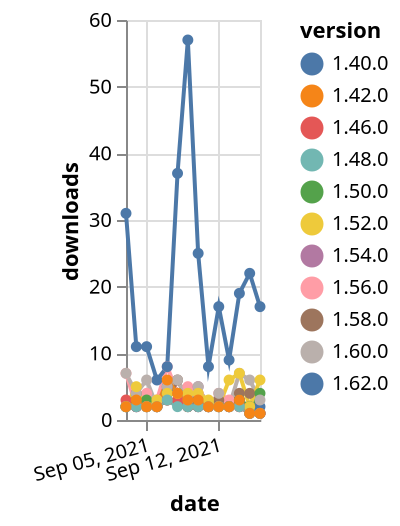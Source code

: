 {"$schema": "https://vega.github.io/schema/vega-lite/v5.json", "description": "A simple bar chart with embedded data.", "data": {"values": [{"date": "2021-09-03", "total": 3540, "delta": 7, "version": "1.56.0"}, {"date": "2021-09-04", "total": 3542, "delta": 2, "version": "1.56.0"}, {"date": "2021-09-05", "total": 3546, "delta": 4, "version": "1.56.0"}, {"date": "2021-09-06", "total": 3549, "delta": 3, "version": "1.56.0"}, {"date": "2021-09-07", "total": 3557, "delta": 8, "version": "1.56.0"}, {"date": "2021-09-08", "total": 3561, "delta": 4, "version": "1.56.0"}, {"date": "2021-09-09", "total": 3566, "delta": 5, "version": "1.56.0"}, {"date": "2021-09-10", "total": 3570, "delta": 4, "version": "1.56.0"}, {"date": "2021-09-11", "total": 3572, "delta": 2, "version": "1.56.0"}, {"date": "2021-09-12", "total": 3576, "delta": 4, "version": "1.56.0"}, {"date": "2021-09-13", "total": 3579, "delta": 3, "version": "1.56.0"}, {"date": "2021-09-14", "total": 3581, "delta": 2, "version": "1.56.0"}, {"date": "2021-09-15", "total": 3583, "delta": 2, "version": "1.56.0"}, {"date": "2021-09-16", "total": 3584, "delta": 1, "version": "1.56.0"}, {"date": "2021-09-03", "total": 3129, "delta": 2, "version": "1.54.0"}, {"date": "2021-09-04", "total": 3131, "delta": 2, "version": "1.54.0"}, {"date": "2021-09-05", "total": 3133, "delta": 2, "version": "1.54.0"}, {"date": "2021-09-06", "total": 3135, "delta": 2, "version": "1.54.0"}, {"date": "2021-09-07", "total": 3139, "delta": 4, "version": "1.54.0"}, {"date": "2021-09-08", "total": 3143, "delta": 4, "version": "1.54.0"}, {"date": "2021-09-09", "total": 3145, "delta": 2, "version": "1.54.0"}, {"date": "2021-09-10", "total": 3150, "delta": 5, "version": "1.54.0"}, {"date": "2021-09-11", "total": 3152, "delta": 2, "version": "1.54.0"}, {"date": "2021-09-12", "total": 3154, "delta": 2, "version": "1.54.0"}, {"date": "2021-09-13", "total": 3156, "delta": 2, "version": "1.54.0"}, {"date": "2021-09-14", "total": 3158, "delta": 2, "version": "1.54.0"}, {"date": "2021-09-15", "total": 3160, "delta": 2, "version": "1.54.0"}, {"date": "2021-09-16", "total": 3161, "delta": 1, "version": "1.54.0"}, {"date": "2021-09-03", "total": 1642, "delta": 2, "version": "1.58.0"}, {"date": "2021-09-04", "total": 1646, "delta": 4, "version": "1.58.0"}, {"date": "2021-09-05", "total": 1648, "delta": 2, "version": "1.58.0"}, {"date": "2021-09-06", "total": 1650, "delta": 2, "version": "1.58.0"}, {"date": "2021-09-07", "total": 1653, "delta": 3, "version": "1.58.0"}, {"date": "2021-09-08", "total": 1659, "delta": 6, "version": "1.58.0"}, {"date": "2021-09-09", "total": 1662, "delta": 3, "version": "1.58.0"}, {"date": "2021-09-10", "total": 1664, "delta": 2, "version": "1.58.0"}, {"date": "2021-09-11", "total": 1666, "delta": 2, "version": "1.58.0"}, {"date": "2021-09-12", "total": 1669, "delta": 3, "version": "1.58.0"}, {"date": "2021-09-13", "total": 1671, "delta": 2, "version": "1.58.0"}, {"date": "2021-09-14", "total": 1675, "delta": 4, "version": "1.58.0"}, {"date": "2021-09-15", "total": 1679, "delta": 4, "version": "1.58.0"}, {"date": "2021-09-16", "total": 1680, "delta": 1, "version": "1.58.0"}, {"date": "2021-09-03", "total": 4934, "delta": 2, "version": "1.50.0"}, {"date": "2021-09-04", "total": 4937, "delta": 3, "version": "1.50.0"}, {"date": "2021-09-05", "total": 4940, "delta": 3, "version": "1.50.0"}, {"date": "2021-09-06", "total": 4942, "delta": 2, "version": "1.50.0"}, {"date": "2021-09-07", "total": 4946, "delta": 4, "version": "1.50.0"}, {"date": "2021-09-08", "total": 4950, "delta": 4, "version": "1.50.0"}, {"date": "2021-09-09", "total": 4952, "delta": 2, "version": "1.50.0"}, {"date": "2021-09-10", "total": 4955, "delta": 3, "version": "1.50.0"}, {"date": "2021-09-11", "total": 4957, "delta": 2, "version": "1.50.0"}, {"date": "2021-09-12", "total": 4959, "delta": 2, "version": "1.50.0"}, {"date": "2021-09-13", "total": 4961, "delta": 2, "version": "1.50.0"}, {"date": "2021-09-14", "total": 4964, "delta": 3, "version": "1.50.0"}, {"date": "2021-09-15", "total": 4966, "delta": 2, "version": "1.50.0"}, {"date": "2021-09-16", "total": 4970, "delta": 4, "version": "1.50.0"}, {"date": "2021-09-03", "total": 6306, "delta": 2, "version": "1.40.0"}, {"date": "2021-09-04", "total": 6308, "delta": 2, "version": "1.40.0"}, {"date": "2021-09-05", "total": 6310, "delta": 2, "version": "1.40.0"}, {"date": "2021-09-06", "total": 6312, "delta": 2, "version": "1.40.0"}, {"date": "2021-09-07", "total": 6317, "delta": 5, "version": "1.40.0"}, {"date": "2021-09-08", "total": 6321, "delta": 4, "version": "1.40.0"}, {"date": "2021-09-09", "total": 6324, "delta": 3, "version": "1.40.0"}, {"date": "2021-09-10", "total": 6326, "delta": 2, "version": "1.40.0"}, {"date": "2021-09-11", "total": 6328, "delta": 2, "version": "1.40.0"}, {"date": "2021-09-12", "total": 6330, "delta": 2, "version": "1.40.0"}, {"date": "2021-09-13", "total": 6332, "delta": 2, "version": "1.40.0"}, {"date": "2021-09-14", "total": 6335, "delta": 3, "version": "1.40.0"}, {"date": "2021-09-15", "total": 6336, "delta": 1, "version": "1.40.0"}, {"date": "2021-09-16", "total": 6338, "delta": 2, "version": "1.40.0"}, {"date": "2021-09-03", "total": 1001, "delta": 31, "version": "1.62.0"}, {"date": "2021-09-04", "total": 1012, "delta": 11, "version": "1.62.0"}, {"date": "2021-09-05", "total": 1023, "delta": 11, "version": "1.62.0"}, {"date": "2021-09-06", "total": 1029, "delta": 6, "version": "1.62.0"}, {"date": "2021-09-07", "total": 1037, "delta": 8, "version": "1.62.0"}, {"date": "2021-09-08", "total": 1074, "delta": 37, "version": "1.62.0"}, {"date": "2021-09-09", "total": 1131, "delta": 57, "version": "1.62.0"}, {"date": "2021-09-10", "total": 1156, "delta": 25, "version": "1.62.0"}, {"date": "2021-09-11", "total": 1164, "delta": 8, "version": "1.62.0"}, {"date": "2021-09-12", "total": 1181, "delta": 17, "version": "1.62.0"}, {"date": "2021-09-13", "total": 1190, "delta": 9, "version": "1.62.0"}, {"date": "2021-09-14", "total": 1209, "delta": 19, "version": "1.62.0"}, {"date": "2021-09-15", "total": 1231, "delta": 22, "version": "1.62.0"}, {"date": "2021-09-16", "total": 1248, "delta": 17, "version": "1.62.0"}, {"date": "2021-09-03", "total": 2857, "delta": 7, "version": "1.60.0"}, {"date": "2021-09-04", "total": 2861, "delta": 4, "version": "1.60.0"}, {"date": "2021-09-05", "total": 2867, "delta": 6, "version": "1.60.0"}, {"date": "2021-09-06", "total": 2869, "delta": 2, "version": "1.60.0"}, {"date": "2021-09-07", "total": 2874, "delta": 5, "version": "1.60.0"}, {"date": "2021-09-08", "total": 2880, "delta": 6, "version": "1.60.0"}, {"date": "2021-09-09", "total": 2883, "delta": 3, "version": "1.60.0"}, {"date": "2021-09-10", "total": 2888, "delta": 5, "version": "1.60.0"}, {"date": "2021-09-11", "total": 2890, "delta": 2, "version": "1.60.0"}, {"date": "2021-09-12", "total": 2894, "delta": 4, "version": "1.60.0"}, {"date": "2021-09-13", "total": 2896, "delta": 2, "version": "1.60.0"}, {"date": "2021-09-14", "total": 2903, "delta": 7, "version": "1.60.0"}, {"date": "2021-09-15", "total": 2909, "delta": 6, "version": "1.60.0"}, {"date": "2021-09-16", "total": 2912, "delta": 3, "version": "1.60.0"}, {"date": "2021-09-03", "total": 2942, "delta": 3, "version": "1.46.0"}, {"date": "2021-09-04", "total": 2944, "delta": 2, "version": "1.46.0"}, {"date": "2021-09-05", "total": 2946, "delta": 2, "version": "1.46.0"}, {"date": "2021-09-06", "total": 2948, "delta": 2, "version": "1.46.0"}, {"date": "2021-09-07", "total": 2951, "delta": 3, "version": "1.46.0"}, {"date": "2021-09-08", "total": 2954, "delta": 3, "version": "1.46.0"}, {"date": "2021-09-09", "total": 2956, "delta": 2, "version": "1.46.0"}, {"date": "2021-09-10", "total": 2958, "delta": 2, "version": "1.46.0"}, {"date": "2021-09-11", "total": 2960, "delta": 2, "version": "1.46.0"}, {"date": "2021-09-12", "total": 2962, "delta": 2, "version": "1.46.0"}, {"date": "2021-09-13", "total": 2964, "delta": 2, "version": "1.46.0"}, {"date": "2021-09-14", "total": 2966, "delta": 2, "version": "1.46.0"}, {"date": "2021-09-15", "total": 2967, "delta": 1, "version": "1.46.0"}, {"date": "2021-09-16", "total": 2968, "delta": 1, "version": "1.46.0"}, {"date": "2021-09-03", "total": 7468, "delta": 2, "version": "1.52.0"}, {"date": "2021-09-04", "total": 7473, "delta": 5, "version": "1.52.0"}, {"date": "2021-09-05", "total": 7475, "delta": 2, "version": "1.52.0"}, {"date": "2021-09-06", "total": 7478, "delta": 3, "version": "1.52.0"}, {"date": "2021-09-07", "total": 7482, "delta": 4, "version": "1.52.0"}, {"date": "2021-09-08", "total": 7486, "delta": 4, "version": "1.52.0"}, {"date": "2021-09-09", "total": 7490, "delta": 4, "version": "1.52.0"}, {"date": "2021-09-10", "total": 7494, "delta": 4, "version": "1.52.0"}, {"date": "2021-09-11", "total": 7497, "delta": 3, "version": "1.52.0"}, {"date": "2021-09-12", "total": 7499, "delta": 2, "version": "1.52.0"}, {"date": "2021-09-13", "total": 7505, "delta": 6, "version": "1.52.0"}, {"date": "2021-09-14", "total": 7512, "delta": 7, "version": "1.52.0"}, {"date": "2021-09-15", "total": 7514, "delta": 2, "version": "1.52.0"}, {"date": "2021-09-16", "total": 7520, "delta": 6, "version": "1.52.0"}, {"date": "2021-09-03", "total": 7323, "delta": 2, "version": "1.48.0"}, {"date": "2021-09-04", "total": 7325, "delta": 2, "version": "1.48.0"}, {"date": "2021-09-05", "total": 7327, "delta": 2, "version": "1.48.0"}, {"date": "2021-09-06", "total": 7329, "delta": 2, "version": "1.48.0"}, {"date": "2021-09-07", "total": 7332, "delta": 3, "version": "1.48.0"}, {"date": "2021-09-08", "total": 7334, "delta": 2, "version": "1.48.0"}, {"date": "2021-09-09", "total": 7336, "delta": 2, "version": "1.48.0"}, {"date": "2021-09-10", "total": 7338, "delta": 2, "version": "1.48.0"}, {"date": "2021-09-11", "total": 7340, "delta": 2, "version": "1.48.0"}, {"date": "2021-09-12", "total": 7342, "delta": 2, "version": "1.48.0"}, {"date": "2021-09-13", "total": 7344, "delta": 2, "version": "1.48.0"}, {"date": "2021-09-14", "total": 7346, "delta": 2, "version": "1.48.0"}, {"date": "2021-09-15", "total": 7347, "delta": 1, "version": "1.48.0"}, {"date": "2021-09-16", "total": 7348, "delta": 1, "version": "1.48.0"}, {"date": "2021-09-03", "total": 5943, "delta": 2, "version": "1.42.0"}, {"date": "2021-09-04", "total": 5946, "delta": 3, "version": "1.42.0"}, {"date": "2021-09-05", "total": 5948, "delta": 2, "version": "1.42.0"}, {"date": "2021-09-06", "total": 5950, "delta": 2, "version": "1.42.0"}, {"date": "2021-09-07", "total": 5956, "delta": 6, "version": "1.42.0"}, {"date": "2021-09-08", "total": 5960, "delta": 4, "version": "1.42.0"}, {"date": "2021-09-09", "total": 5963, "delta": 3, "version": "1.42.0"}, {"date": "2021-09-10", "total": 5966, "delta": 3, "version": "1.42.0"}, {"date": "2021-09-11", "total": 5968, "delta": 2, "version": "1.42.0"}, {"date": "2021-09-12", "total": 5970, "delta": 2, "version": "1.42.0"}, {"date": "2021-09-13", "total": 5972, "delta": 2, "version": "1.42.0"}, {"date": "2021-09-14", "total": 5975, "delta": 3, "version": "1.42.0"}, {"date": "2021-09-15", "total": 5976, "delta": 1, "version": "1.42.0"}, {"date": "2021-09-16", "total": 5977, "delta": 1, "version": "1.42.0"}]}, "width": "container", "mark": {"type": "line", "point": {"filled": true}}, "encoding": {"x": {"field": "date", "type": "temporal", "timeUnit": "yearmonthdate", "title": "date", "axis": {"labelAngle": -15}}, "y": {"field": "delta", "type": "quantitative", "title": "downloads"}, "color": {"field": "version", "type": "nominal"}, "tooltip": {"field": "delta"}}}